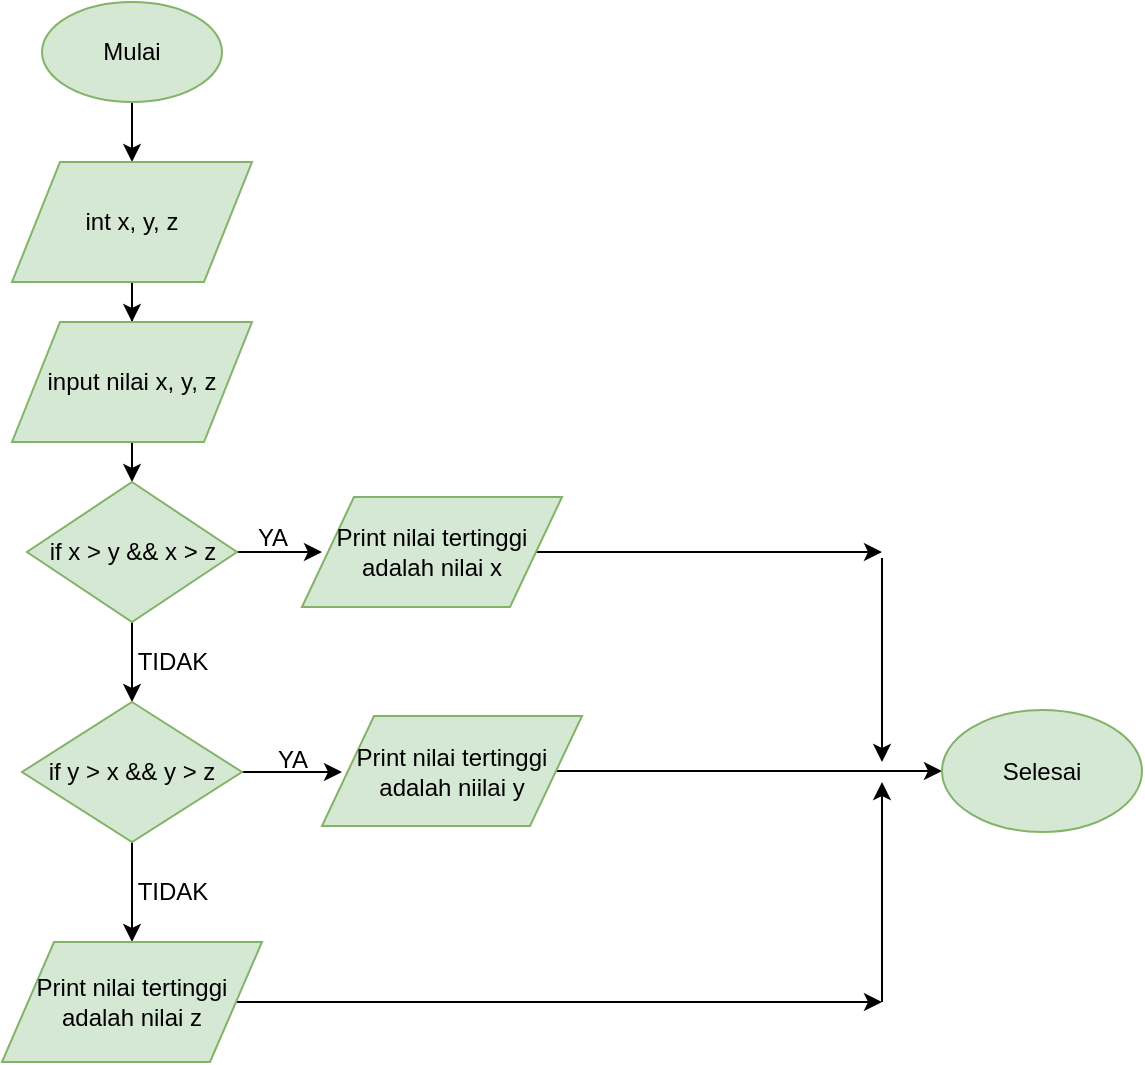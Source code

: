 <mxfile version="13.0.7" type="device"><diagram id="keOE7wX8w2V2fce9VGt7" name="Page-1"><mxGraphModel dx="868" dy="534" grid="1" gridSize="10" guides="1" tooltips="1" connect="1" arrows="1" fold="1" page="1" pageScale="1" pageWidth="850" pageHeight="1100" math="0" shadow="0"><root><mxCell id="0"/><mxCell id="1" parent="0"/><mxCell id="C_aBsquxCGeyS0rZLF9n-13" value="" style="edgeStyle=orthogonalEdgeStyle;rounded=0;orthogonalLoop=1;jettySize=auto;html=1;" edge="1" parent="1" source="C_aBsquxCGeyS0rZLF9n-1"><mxGeometry relative="1" as="geometry"><mxPoint x="105" y="90" as="targetPoint"/></mxGeometry></mxCell><mxCell id="C_aBsquxCGeyS0rZLF9n-1" value="Mulai" style="ellipse;whiteSpace=wrap;html=1;fillColor=#d5e8d4;strokeColor=#82b366;" vertex="1" parent="1"><mxGeometry x="60" y="10" width="90" height="50" as="geometry"/></mxCell><mxCell id="C_aBsquxCGeyS0rZLF9n-16" value="" style="edgeStyle=orthogonalEdgeStyle;rounded=0;orthogonalLoop=1;jettySize=auto;html=1;" edge="1" parent="1" source="C_aBsquxCGeyS0rZLF9n-14" target="C_aBsquxCGeyS0rZLF9n-15"><mxGeometry relative="1" as="geometry"/></mxCell><mxCell id="C_aBsquxCGeyS0rZLF9n-14" value="int x, y, z" style="shape=parallelogram;perimeter=parallelogramPerimeter;whiteSpace=wrap;html=1;fillColor=#d5e8d4;strokeColor=#82b366;" vertex="1" parent="1"><mxGeometry x="45" y="90" width="120" height="60" as="geometry"/></mxCell><mxCell id="C_aBsquxCGeyS0rZLF9n-18" value="" style="edgeStyle=orthogonalEdgeStyle;rounded=0;orthogonalLoop=1;jettySize=auto;html=1;" edge="1" parent="1" source="C_aBsquxCGeyS0rZLF9n-15"><mxGeometry relative="1" as="geometry"><mxPoint x="105" y="250" as="targetPoint"/></mxGeometry></mxCell><mxCell id="C_aBsquxCGeyS0rZLF9n-15" value="input nilai x, y, z" style="shape=parallelogram;perimeter=parallelogramPerimeter;whiteSpace=wrap;html=1;fillColor=#d5e8d4;strokeColor=#82b366;" vertex="1" parent="1"><mxGeometry x="45" y="170" width="120" height="60" as="geometry"/></mxCell><mxCell id="C_aBsquxCGeyS0rZLF9n-21" value="" style="edgeStyle=orthogonalEdgeStyle;rounded=0;orthogonalLoop=1;jettySize=auto;html=1;" edge="1" parent="1" source="C_aBsquxCGeyS0rZLF9n-19"><mxGeometry relative="1" as="geometry"><mxPoint x="200" y="285" as="targetPoint"/></mxGeometry></mxCell><mxCell id="C_aBsquxCGeyS0rZLF9n-23" value="" style="edgeStyle=orthogonalEdgeStyle;rounded=0;orthogonalLoop=1;jettySize=auto;html=1;" edge="1" parent="1" source="C_aBsquxCGeyS0rZLF9n-19"><mxGeometry relative="1" as="geometry"><mxPoint x="105" y="360" as="targetPoint"/></mxGeometry></mxCell><mxCell id="C_aBsquxCGeyS0rZLF9n-19" value="if x &amp;gt; y &amp;amp;&amp;amp; x &amp;gt; z" style="rhombus;whiteSpace=wrap;html=1;fillColor=#d5e8d4;strokeColor=#82b366;" vertex="1" parent="1"><mxGeometry x="52.5" y="250" width="105" height="70" as="geometry"/></mxCell><mxCell id="C_aBsquxCGeyS0rZLF9n-40" value="" style="edgeStyle=orthogonalEdgeStyle;rounded=0;orthogonalLoop=1;jettySize=auto;html=1;" edge="1" parent="1" source="C_aBsquxCGeyS0rZLF9n-24"><mxGeometry relative="1" as="geometry"><mxPoint x="480" y="285" as="targetPoint"/></mxGeometry></mxCell><mxCell id="C_aBsquxCGeyS0rZLF9n-24" value="Print nilai tertinggi adalah nilai x" style="shape=parallelogram;perimeter=parallelogramPerimeter;whiteSpace=wrap;html=1;fillColor=#d5e8d4;strokeColor=#82b366;" vertex="1" parent="1"><mxGeometry x="190" y="257.5" width="130" height="55" as="geometry"/></mxCell><mxCell id="C_aBsquxCGeyS0rZLF9n-26" value="YA" style="text;html=1;align=center;verticalAlign=middle;resizable=0;points=[];autosize=1;" vertex="1" parent="1"><mxGeometry x="160" y="268" width="30" height="20" as="geometry"/></mxCell><mxCell id="C_aBsquxCGeyS0rZLF9n-27" value="TIDAK" style="text;html=1;align=center;verticalAlign=middle;resizable=0;points=[];autosize=1;" vertex="1" parent="1"><mxGeometry x="100" y="330" width="50" height="20" as="geometry"/></mxCell><mxCell id="C_aBsquxCGeyS0rZLF9n-30" value="" style="edgeStyle=orthogonalEdgeStyle;rounded=0;orthogonalLoop=1;jettySize=auto;html=1;" edge="1" parent="1" source="C_aBsquxCGeyS0rZLF9n-28"><mxGeometry relative="1" as="geometry"><mxPoint x="210" y="395" as="targetPoint"/></mxGeometry></mxCell><mxCell id="C_aBsquxCGeyS0rZLF9n-32" value="" style="edgeStyle=orthogonalEdgeStyle;rounded=0;orthogonalLoop=1;jettySize=auto;html=1;" edge="1" parent="1" source="C_aBsquxCGeyS0rZLF9n-28"><mxGeometry relative="1" as="geometry"><mxPoint x="105" y="480" as="targetPoint"/></mxGeometry></mxCell><mxCell id="C_aBsquxCGeyS0rZLF9n-28" value="if y &amp;gt; x &amp;amp;&amp;amp; y &amp;gt; z" style="rhombus;whiteSpace=wrap;html=1;fillColor=#d5e8d4;strokeColor=#82b366;" vertex="1" parent="1"><mxGeometry x="50" y="360" width="110" height="70" as="geometry"/></mxCell><mxCell id="C_aBsquxCGeyS0rZLF9n-42" value="" style="edgeStyle=orthogonalEdgeStyle;rounded=0;orthogonalLoop=1;jettySize=auto;html=1;entryX=0;entryY=0.5;entryDx=0;entryDy=0;" edge="1" parent="1" source="C_aBsquxCGeyS0rZLF9n-33" target="C_aBsquxCGeyS0rZLF9n-44"><mxGeometry relative="1" as="geometry"><mxPoint x="412" y="395" as="targetPoint"/></mxGeometry></mxCell><mxCell id="C_aBsquxCGeyS0rZLF9n-33" value="Print nilai tertinggi adalah niilai y" style="shape=parallelogram;perimeter=parallelogramPerimeter;whiteSpace=wrap;html=1;fillColor=#d5e8d4;strokeColor=#82b366;" vertex="1" parent="1"><mxGeometry x="200" y="367" width="130" height="55" as="geometry"/></mxCell><mxCell id="C_aBsquxCGeyS0rZLF9n-36" value="" style="edgeStyle=orthogonalEdgeStyle;rounded=0;orthogonalLoop=1;jettySize=auto;html=1;" edge="1" parent="1" source="C_aBsquxCGeyS0rZLF9n-34"><mxGeometry relative="1" as="geometry"><mxPoint x="480" y="510" as="targetPoint"/></mxGeometry></mxCell><mxCell id="C_aBsquxCGeyS0rZLF9n-34" value="Print nilai tertinggi adalah nilai z" style="shape=parallelogram;perimeter=parallelogramPerimeter;whiteSpace=wrap;html=1;fillColor=#d5e8d4;strokeColor=#82b366;" vertex="1" parent="1"><mxGeometry x="40" y="480" width="130" height="60" as="geometry"/></mxCell><mxCell id="C_aBsquxCGeyS0rZLF9n-37" value="YA" style="text;html=1;align=center;verticalAlign=middle;resizable=0;points=[];autosize=1;" vertex="1" parent="1"><mxGeometry x="170" y="379" width="30" height="20" as="geometry"/></mxCell><mxCell id="C_aBsquxCGeyS0rZLF9n-38" value="TIDAK" style="text;html=1;align=center;verticalAlign=middle;resizable=0;points=[];autosize=1;" vertex="1" parent="1"><mxGeometry x="100" y="445" width="50" height="20" as="geometry"/></mxCell><mxCell id="C_aBsquxCGeyS0rZLF9n-44" value="Selesai" style="ellipse;whiteSpace=wrap;html=1;fillColor=#d5e8d4;strokeColor=#82b366;" vertex="1" parent="1"><mxGeometry x="510" y="364" width="100" height="61" as="geometry"/></mxCell><mxCell id="C_aBsquxCGeyS0rZLF9n-45" value="" style="endArrow=classic;html=1;" edge="1" parent="1"><mxGeometry width="50" height="50" relative="1" as="geometry"><mxPoint x="480" y="510" as="sourcePoint"/><mxPoint x="480" y="400" as="targetPoint"/></mxGeometry></mxCell><mxCell id="C_aBsquxCGeyS0rZLF9n-46" value="" style="endArrow=classic;html=1;" edge="1" parent="1"><mxGeometry width="50" height="50" relative="1" as="geometry"><mxPoint x="480" y="288" as="sourcePoint"/><mxPoint x="480" y="390" as="targetPoint"/></mxGeometry></mxCell></root></mxGraphModel></diagram></mxfile>